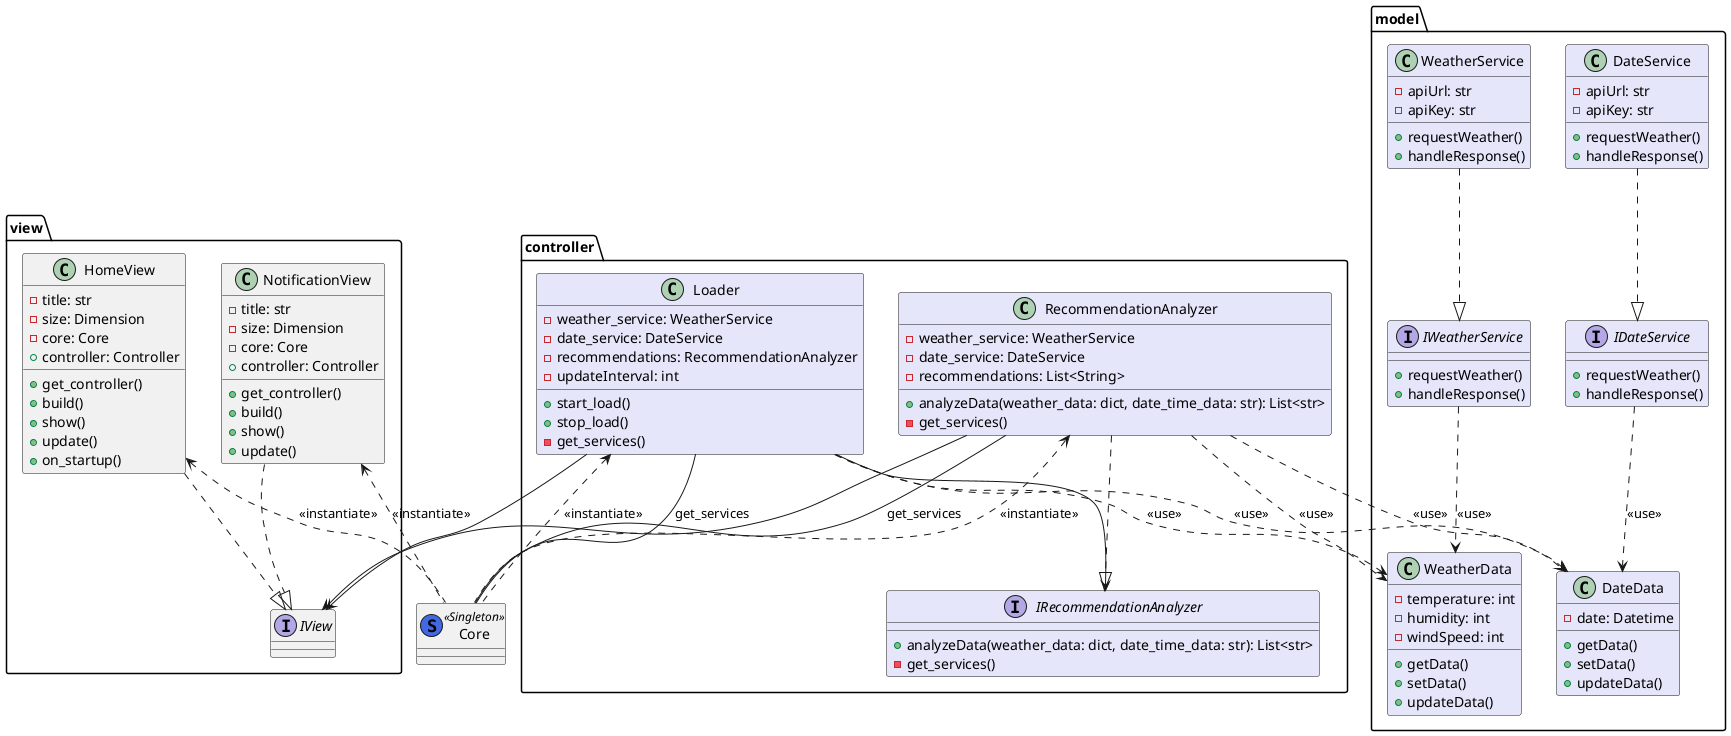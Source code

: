@startuml
namespace view{
class HomeView
{
    - title: str
    - size: Dimension
    -core: Core
    +controller: Controller
    +get_controller()
    +build()
    +show()
    +update()
    +on_startup()
}
class NotificationView
{
    - title: str
    - size: Dimension
    -core: Core
    +controller: Controller
    +get_controller()
    +build()
    +show()
    +update()
}
interface IView
}
namespace model{
interface IWeatherService #Lavender
{
    + requestWeather()
    + handleResponse()
}
class WeatherService #Lavender{
  - apiUrl: str
  - apiKey: str
  + requestWeather()
  + handleResponse()
}

class WeatherData #Lavender{
  - temperature: int
  - humidity: int
  - windSpeed: int
  + getData()
  + setData()
  + updateData()
}
interface IDateService #Lavender
{
    + requestWeather()
    + handleResponse()
}
class DateService #Lavender{
  - apiUrl: str
  - apiKey: str
  + requestWeather()
  + handleResponse()
}

class DateData #Lavender{
  -date: Datetime
  + getData()
  + setData()
  + updateData()
}
}
namespace controller {
class Loader #Lavender{
  -weather_service: WeatherService
  -date_service: DateService  
  -recommendations: RecommendationAnalyzer
  - updateInterval: int
  + start_load()
  + stop_load()
  -get_services()
}
interface IRecommendationAnalyzer #Lavender
{
  + analyzeData(weather_data: dict, date_time_data: str): List<str>
  -get_services()
}
class RecommendationAnalyzer #Lavender{
  -weather_service: WeatherService
  -date_service: DateService  
  - recommendations: List<String>
  + analyzeData(weather_data: dict, date_time_data: str): List<str>
  -get_services()
}
RecommendationAnalyzer ..|> IRecommendationAnalyzer
Loader --> IRecommendationAnalyzer
}
HomeView ..|> IView
WeatherService ..|> IWeatherService
Loader -- Core: get_services
RecommendationAnalyzer-- Core: get_services
Loader --> IView
IWeatherService ..> WeatherData: <<use>>
IDateService ..> DateData: <<use>>
DateService ..|> IDateService
Loader ..> WeatherData: <<use>>
Loader ..> DateData: <<use>>
RecommendationAnalyzer ..> WeatherData: <<use>>
RecommendationAnalyzer ..> DateData: <<use>>
class Core << (S, RoyalBlue) Singleton >>
HomeView <.. Core: <<instantiate>>
NotificationView <.. Core: <<instantiate>>
RecommendationAnalyzer --> IView
NotificationView ..|> IView
RecommendationAnalyzer <.. Core: <<instantiate>>
Loader <.. Core: <<instantiate>>
@enduml